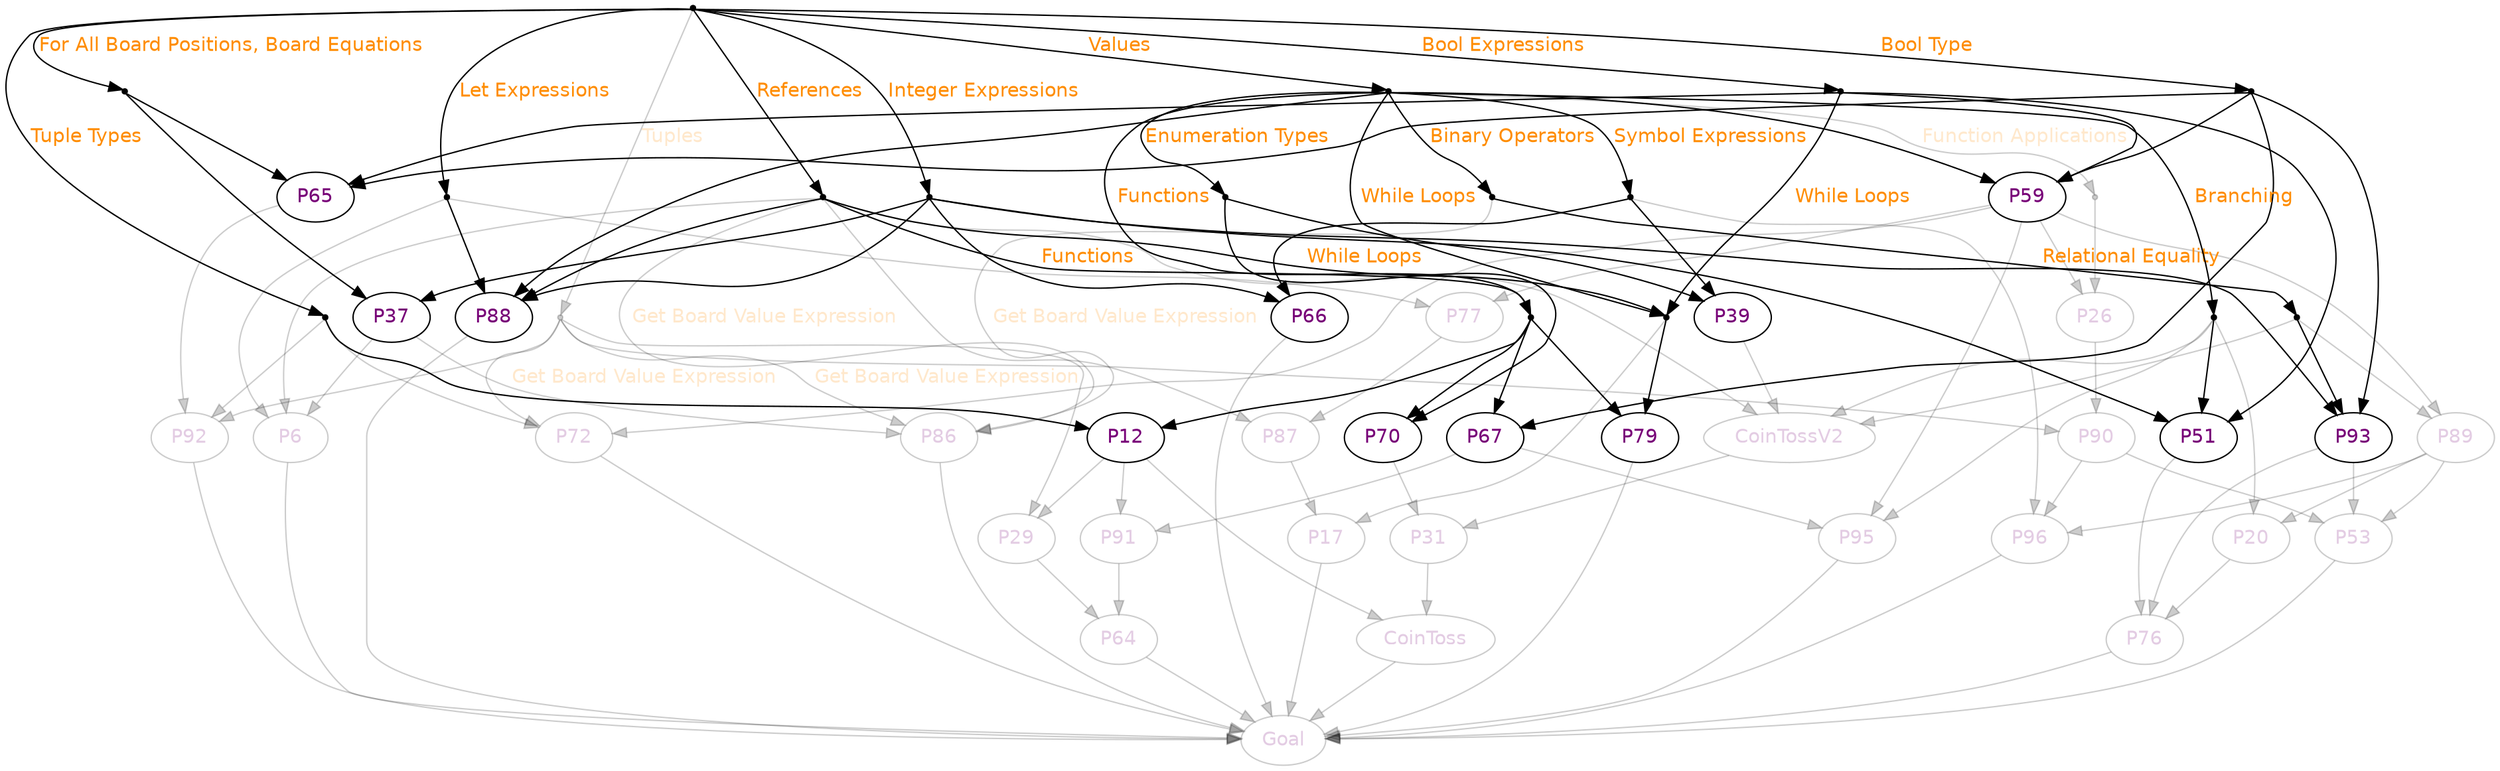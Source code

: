 strict digraph {
V1 [color="#00000033"][fontcolor="#77007733"][fontname="Helvetica"][label="Goal"];
V2 [color="#00000033"][fontcolor="#77007733"][fontname="Helvetica"][label="CoinToss"];
V3 [color="#00000033"][fontcolor="#77007733"][fontname="Helvetica"][label="CoinTossV2"];
V4 [color="#000000"][fontcolor="#770077"][fontname="Helvetica"][label="P12"];
V5 [color="#00000033"][fontcolor="#77007733"][fontname="Helvetica"][label="P17"];
V6 [color="#00000033"][fontcolor="#77007733"][fontname="Helvetica"][label="P20"];
V7 [color="#00000033"][fontcolor="#77007733"][fontname="Helvetica"][label="P26"];
V8 [color="#00000033"][fontcolor="#77007733"][fontname="Helvetica"][label="P29"];
V9 [color="#00000033"][fontcolor="#77007733"][fontname="Helvetica"][label="P31"];
V10 [color="#000000"][fontcolor="#770077"][fontname="Helvetica"][label="P37"];
V11 [color="#000000"][fontcolor="#770077"][fontname="Helvetica"][label="P39"];
V12 [color="#000000"][fontcolor="#770077"][fontname="Helvetica"][label="P51"];
V13 [color="#00000033"][fontcolor="#77007733"][fontname="Helvetica"][label="P53"];
V14 [color="#000000"][fontcolor="#770077"][fontname="Helvetica"][label="P59"];
V15 [color="#00000033"][fontcolor="#77007733"][fontname="Helvetica"][label="P6"];
V16 [color="#00000033"][fontcolor="#77007733"][fontname="Helvetica"][label="P64"];
V17 [color="#000000"][fontcolor="#770077"][fontname="Helvetica"][label="P65"];
V18 [color="#000000"][fontcolor="#770077"][fontname="Helvetica"][label="P66"];
V19 [color="#000000"][fontcolor="#770077"][fontname="Helvetica"][label="P67"];
V20 [color="#000000"][fontcolor="#770077"][fontname="Helvetica"][label="P70"];
V21 [color="#00000033"][fontcolor="#77007733"][fontname="Helvetica"][label="P72"];
V22 [color="#00000033"][fontcolor="#77007733"][fontname="Helvetica"][label="P76"];
V23 [color="#00000033"][fontcolor="#77007733"][fontname="Helvetica"][label="P77"];
V24 [color="#000000"][fontcolor="#770077"][fontname="Helvetica"][label="P79"];
V25 [color="#00000033"][fontcolor="#77007733"][fontname="Helvetica"][label="P86"];
V26 [color="#00000033"][fontcolor="#77007733"][fontname="Helvetica"][label="P87"];
V27 [color="#000000"][fontcolor="#770077"][fontname="Helvetica"][label="P88"];
V28 [color="#00000033"][fontcolor="#77007733"][fontname="Helvetica"][label="P89"];
V29 [color="#00000033"][fontcolor="#77007733"][fontname="Helvetica"][label="P90"];
V30 [color="#00000033"][fontcolor="#77007733"][fontname="Helvetica"][label="P91"];
V31 [color="#00000033"][fontcolor="#77007733"][fontname="Helvetica"][label="P92"];
V32 [color="#000000"][fontcolor="#770077"][fontname="Helvetica"][label="P93"];
V33 [color="#00000033"][fontcolor="#77007733"][fontname="Helvetica"][label="P95"];
V34 [color="#00000033"][fontcolor="#77007733"][fontname="Helvetica"][label="P96"];
V35 [color="#000000"][fontcolor="#770077"][shape="point"];
V36 [color="#000000"][fontcolor="#770077"][shape="point"];
V37 [color="#000000"][fontcolor="#770077"][shape="point"];
V38 [color="#000000"][fontcolor="#770077"][shape="point"];
V39 [color="#000000"][fontcolor="#770077"][shape="point"];
V40 [color="#000000"][fontcolor="#770077"][shape="point"];
V41 [color="#000000"][fontcolor="#770077"][shape="point"];
V42 [color="#000000"][fontcolor="#770077"][shape="point"];
V43 [color="#000000"][fontcolor="#770077"][shape="point"];
V44 [color="#00000033"][fontcolor="#77007733"][shape="point"];
V45 [color="#000000"][fontcolor="#770077"][shape="point"];
V46 [color="#000000"][fontcolor="#770077"][shape="point"];
V47 [color="#000000"][fontcolor="#770077"][shape="point"];
V48 [color="#000000"][fontcolor="#770077"][shape="point"];
V49 [color="#000000"][fontcolor="#770077"][shape="point"];
V50 [color="#000000"][fontcolor="#770077"][shape="point"];
V51 [color="#00000033"][fontcolor="#77007733"][shape="point"];
V52 [color="#000000"][fontcolor="#770077"][shape="point"];
V45 -> V37 [color="#000000"][fontcolor="#770077"][fontcolor="darkorange"][fontname="Helvetica"][label="Let Expressions"];
V45 -> V38 [color="#000000"][fontcolor="#770077"][fontcolor="darkorange"][fontname="Helvetica"][label="For All Board Positions, Board Equations"];
V45 -> V39 [color="#000000"][fontcolor="#770077"][fontcolor="darkorange"][fontname="Helvetica"][label="Tuple Types"];
V45 -> V40 [color="#000000"][fontcolor="#770077"][fontcolor="darkorange"][fontname="Helvetica"][label="Integer Expressions"];
V45 -> V43 [color="#000000"][fontcolor="#770077"][fontcolor="darkorange"][fontname="Helvetica"][label="References"];
V45 -> V46 [color="#000000"][fontcolor="#770077"][fontcolor="darkorange"][fontname="Helvetica"][label="Bool Type"];
V45 -> V50 [color="#000000"][fontcolor="#770077"][fontcolor="darkorange"][fontname="Helvetica"][label="Bool Expressions"];
V45 -> V51 [color="#00000033"][fontcolor="#77007733"][fontcolor="#ff8c0033"][fontname="Helvetica"][label="Tuples"];
V45 -> V52 [color="#000000"][fontcolor="#770077"][fontcolor="darkorange"][fontname="Helvetica"][label="Values"];
V37 -> V15 [color="#00000033"][fontcolor="#77007733"];
V37 -> V23 [color="#00000033"][fontcolor="#77007733"];
V37 -> V27 [color="#000000"][fontcolor="#770077"];
V38 -> V10 [color="#000000"][fontcolor="#770077"];
V38 -> V17 [color="#000000"][fontcolor="#770077"];
V39 -> V4 [color="#000000"][fontcolor="#770077"];
V39 -> V21 [color="#00000033"][fontcolor="#77007733"];
V39 -> V31 [color="#00000033"][fontcolor="#77007733"];
V40 -> V10 [color="#000000"][fontcolor="#770077"];
V40 -> V12 [color="#000000"][fontcolor="#770077"];
V40 -> V18 [color="#000000"][fontcolor="#770077"];
V40 -> V27 [color="#000000"][fontcolor="#770077"];
V40 -> V32 [color="#000000"][fontcolor="#770077"];
V10 -> V15 [color="#00000033"][fontcolor="#77007733"];
V10 -> V25 [color="#00000033"][fontcolor="#77007733"][fontcolor="#ff8c0033"][fontname="Helvetica"][label="Get Board Value Expression"];
V43 -> V3 [color="#00000033"][fontcolor="#77007733"];
V43 -> V15 [color="#00000033"][fontcolor="#77007733"];
V43 -> V25 [color="#00000033"][fontcolor="#77007733"][fontcolor="#ff8c0033"][fontname="Helvetica"][label="Get Board Value Expression"];
V43 -> V26 [color="#00000033"][fontcolor="#77007733"];
V43 -> V27 [color="#000000"][fontcolor="#770077"];
V43 -> V36 [color="#000000"][fontcolor="#770077"][fontcolor="darkorange"][fontname="Helvetica"][label="While Loops"];
V43 -> V41 [color="#000000"][fontcolor="#770077"][fontcolor="darkorange"][fontname="Helvetica"][label="Functions"];
V15 -> V1 [color="#00000033"][fontcolor="#77007733"];
V46 -> V14 [color="#000000"][fontcolor="#770077"];
V46 -> V17 [color="#000000"][fontcolor="#770077"];
V46 -> V19 [color="#000000"][fontcolor="#770077"];
V46 -> V32 [color="#000000"][fontcolor="#770077"];
V50 -> V12 [color="#000000"][fontcolor="#770077"];
V50 -> V14 [color="#000000"][fontcolor="#770077"];
V50 -> V17 [color="#000000"][fontcolor="#770077"];
V50 -> V36 [color="#000000"][fontcolor="#770077"][fontcolor="darkorange"][fontname="Helvetica"][label="While Loops"];
V17 -> V31 [color="#00000033"][fontcolor="#77007733"];
V51 -> V8 [color="#00000033"][fontcolor="#77007733"];
V51 -> V21 [color="#00000033"][fontcolor="#77007733"];
V51 -> V25 [color="#00000033"][fontcolor="#77007733"][fontcolor="#ff8c0033"][fontname="Helvetica"][label="Get Board Value Expression"];
V51 -> V29 [color="#00000033"][fontcolor="#77007733"];
V51 -> V31 [color="#00000033"][fontcolor="#77007733"];
V31 -> V1 [color="#00000033"][fontcolor="#77007733"];
V52 -> V14 [color="#000000"][fontcolor="#770077"];
V52 -> V27 [color="#000000"][fontcolor="#770077"];
V52 -> V35 [color="#000000"][fontcolor="#770077"][fontcolor="darkorange"][fontname="Helvetica"][label="Enumeration Types"];
V52 -> V36 [color="#000000"][fontcolor="#770077"][fontcolor="darkorange"][fontname="Helvetica"][label="While Loops"];
V52 -> V41 [color="#000000"][fontcolor="#770077"][fontcolor="darkorange"][fontname="Helvetica"][label="Functions"];
V52 -> V42 [color="#000000"][fontcolor="#770077"][fontcolor="darkorange"][fontname="Helvetica"][label="Branching"];
V52 -> V44 [color="#00000033"][fontcolor="#77007733"][fontcolor="#ff8c0033"][fontname="Helvetica"][label="Function Applications"];
V52 -> V48 [color="#000000"][fontcolor="#770077"][fontcolor="darkorange"][fontname="Helvetica"][label="Binary Operators"];
V52 -> V49 [color="#000000"][fontcolor="#770077"][fontcolor="darkorange"][fontname="Helvetica"][label="Symbol Expressions"];
V14 -> V7 [color="#00000033"][fontcolor="#77007733"];
V14 -> V21 [color="#00000033"][fontcolor="#77007733"];
V14 -> V23 [color="#00000033"][fontcolor="#77007733"];
V14 -> V28 [color="#00000033"][fontcolor="#77007733"];
V14 -> V33 [color="#00000033"][fontcolor="#77007733"];
V21 -> V1 [color="#00000033"][fontcolor="#77007733"];
V23 -> V26 [color="#00000033"][fontcolor="#77007733"];
V26 -> V5 [color="#00000033"][fontcolor="#77007733"];
V27 -> V1 [color="#00000033"][fontcolor="#77007733"];
V35 -> V11 [color="#000000"][fontcolor="#770077"];
V35 -> V20 [color="#000000"][fontcolor="#770077"];
V36 -> V5 [color="#00000033"][fontcolor="#77007733"];
V36 -> V24 [color="#000000"][fontcolor="#770077"];
V5 -> V1 [color="#00000033"][fontcolor="#77007733"];
V41 -> V4 [color="#000000"][fontcolor="#770077"];
V41 -> V19 [color="#000000"][fontcolor="#770077"];
V41 -> V20 [color="#000000"][fontcolor="#770077"];
V41 -> V24 [color="#000000"][fontcolor="#770077"];
V4 -> V2 [color="#00000033"][fontcolor="#77007733"];
V4 -> V8 [color="#00000033"][fontcolor="#77007733"];
V4 -> V30 [color="#00000033"][fontcolor="#77007733"];
V8 -> V16 [color="#00000033"][fontcolor="#77007733"];
V19 -> V30 [color="#00000033"][fontcolor="#77007733"];
V19 -> V33 [color="#00000033"][fontcolor="#77007733"];
V20 -> V9 [color="#00000033"][fontcolor="#77007733"];
V24 -> V1 [color="#00000033"][fontcolor="#77007733"];
V30 -> V16 [color="#00000033"][fontcolor="#77007733"];
V16 -> V1 [color="#00000033"][fontcolor="#77007733"];
V42 -> V3 [color="#00000033"][fontcolor="#77007733"];
V42 -> V6 [color="#00000033"][fontcolor="#77007733"];
V42 -> V12 [color="#000000"][fontcolor="#770077"];
V42 -> V33 [color="#00000033"][fontcolor="#77007733"];
V12 -> V22 [color="#00000033"][fontcolor="#77007733"];
V33 -> V1 [color="#00000033"][fontcolor="#77007733"];
V44 -> V7 [color="#00000033"][fontcolor="#77007733"];
V7 -> V29 [color="#00000033"][fontcolor="#77007733"];
V29 -> V13 [color="#00000033"][fontcolor="#77007733"];
V29 -> V34 [color="#00000033"][fontcolor="#77007733"];
V48 -> V25 [color="#00000033"][fontcolor="#77007733"][fontcolor="#ff8c0033"][fontname="Helvetica"][label="Get Board Value Expression"];
V48 -> V47 [color="#000000"][fontcolor="#770077"][fontcolor="darkorange"][fontname="Helvetica"][label="Relational Equality"];
V25 -> V1 [color="#00000033"][fontcolor="#77007733"];
V47 -> V3 [color="#00000033"][fontcolor="#77007733"];
V47 -> V28 [color="#00000033"][fontcolor="#77007733"];
V47 -> V32 [color="#000000"][fontcolor="#770077"];
V28 -> V6 [color="#00000033"][fontcolor="#77007733"];
V28 -> V13 [color="#00000033"][fontcolor="#77007733"];
V28 -> V34 [color="#00000033"][fontcolor="#77007733"];
V6 -> V22 [color="#00000033"][fontcolor="#77007733"];
V32 -> V13 [color="#00000033"][fontcolor="#77007733"];
V32 -> V22 [color="#00000033"][fontcolor="#77007733"];
V13 -> V1 [color="#00000033"][fontcolor="#77007733"];
V22 -> V1 [color="#00000033"][fontcolor="#77007733"];
V49 -> V11 [color="#000000"][fontcolor="#770077"];
V49 -> V18 [color="#000000"][fontcolor="#770077"];
V49 -> V34 [color="#00000033"][fontcolor="#77007733"];
V11 -> V3 [color="#00000033"][fontcolor="#77007733"];
V3 -> V9 [color="#00000033"][fontcolor="#77007733"];
V9 -> V2 [color="#00000033"][fontcolor="#77007733"];
V2 -> V1 [color="#00000033"][fontcolor="#77007733"];
V18 -> V1 [color="#00000033"][fontcolor="#77007733"];
V34 -> V1 [color="#00000033"][fontcolor="#77007733"]
}